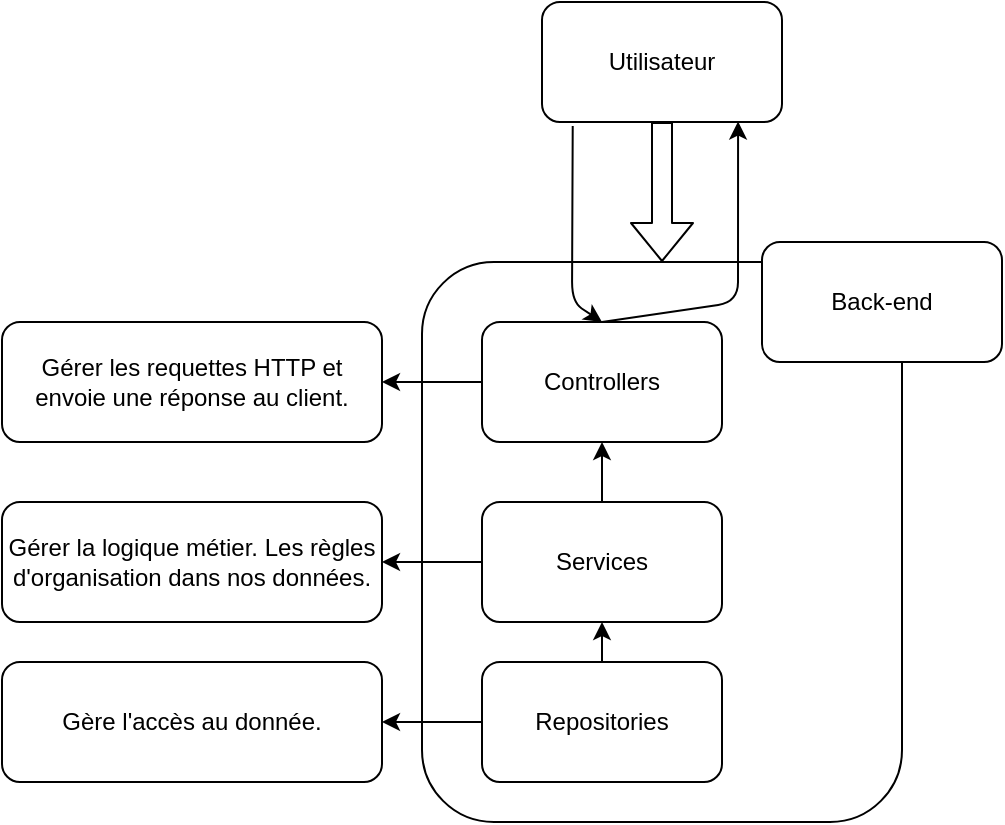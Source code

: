 <mxfile>
    <diagram id="IJqSsdvLKl_PI0dxQOjj" name="Page-1">
        <mxGraphModel dx="655" dy="397" grid="1" gridSize="10" guides="1" tooltips="1" connect="1" arrows="1" fold="1" page="1" pageScale="1" pageWidth="1600" pageHeight="900" math="0" shadow="0">
            <root>
                <mxCell id="0"/>
                <mxCell id="1" parent="0"/>
                <mxCell id="2" value="Utilisateur" style="rounded=1;whiteSpace=wrap;html=1;" vertex="1" parent="1">
                    <mxGeometry x="280" y="20" width="120" height="60" as="geometry"/>
                </mxCell>
                <mxCell id="3" value="&lt;div style=&quot;&quot;&gt;&lt;br&gt;&lt;/div&gt;" style="rounded=1;whiteSpace=wrap;html=1;align=center;" vertex="1" parent="1">
                    <mxGeometry x="220" y="150" width="240" height="280" as="geometry"/>
                </mxCell>
                <mxCell id="5" value="Back-end" style="rounded=1;whiteSpace=wrap;html=1;" vertex="1" parent="1">
                    <mxGeometry x="390" y="140" width="120" height="60" as="geometry"/>
                </mxCell>
                <mxCell id="6" value="" style="shape=flexArrow;endArrow=classic;html=1;exitX=0.5;exitY=1;exitDx=0;exitDy=0;entryX=0.5;entryY=0;entryDx=0;entryDy=0;" edge="1" parent="1" source="2" target="3">
                    <mxGeometry width="50" height="50" relative="1" as="geometry">
                        <mxPoint x="310" y="230" as="sourcePoint"/>
                        <mxPoint x="360" y="180" as="targetPoint"/>
                    </mxGeometry>
                </mxCell>
                <mxCell id="10" value="" style="edgeStyle=none;html=1;" edge="1" parent="1" source="7" target="9">
                    <mxGeometry relative="1" as="geometry"/>
                </mxCell>
                <mxCell id="7" value="Controllers" style="rounded=1;whiteSpace=wrap;html=1;" vertex="1" parent="1">
                    <mxGeometry x="250" y="180" width="120" height="60" as="geometry"/>
                </mxCell>
                <mxCell id="13" value="" style="edgeStyle=none;html=1;" edge="1" parent="1" source="8" target="12">
                    <mxGeometry relative="1" as="geometry"/>
                </mxCell>
                <mxCell id="20" value="" style="edgeStyle=none;html=1;" edge="1" parent="1" source="8" target="7">
                    <mxGeometry relative="1" as="geometry"/>
                </mxCell>
                <mxCell id="8" value="Services" style="rounded=1;whiteSpace=wrap;html=1;" vertex="1" parent="1">
                    <mxGeometry x="250" y="270" width="120" height="60" as="geometry"/>
                </mxCell>
                <mxCell id="9" value="Gérer les requettes HTTP et envoie une réponse au client." style="rounded=1;whiteSpace=wrap;html=1;" vertex="1" parent="1">
                    <mxGeometry x="10" y="180" width="190" height="60" as="geometry"/>
                </mxCell>
                <mxCell id="12" value="Gérer la logique métier. Les règles d'organisation dans nos données." style="rounded=1;whiteSpace=wrap;html=1;" vertex="1" parent="1">
                    <mxGeometry x="10" y="270" width="190" height="60" as="geometry"/>
                </mxCell>
                <mxCell id="19" value="" style="edgeStyle=none;html=1;" edge="1" parent="1" source="14" target="15">
                    <mxGeometry relative="1" as="geometry"/>
                </mxCell>
                <mxCell id="14" value="Repositories" style="rounded=1;whiteSpace=wrap;html=1;" vertex="1" parent="1">
                    <mxGeometry x="250" y="350" width="120" height="60" as="geometry"/>
                </mxCell>
                <mxCell id="15" value="Gère l'accès au donnée." style="rounded=1;whiteSpace=wrap;html=1;" vertex="1" parent="1">
                    <mxGeometry x="10" y="350" width="190" height="60" as="geometry"/>
                </mxCell>
                <mxCell id="21" value="" style="endArrow=classic;html=1;exitX=0.5;exitY=0;exitDx=0;exitDy=0;entryX=0.5;entryY=1;entryDx=0;entryDy=0;" edge="1" parent="1" source="14" target="8">
                    <mxGeometry width="50" height="50" relative="1" as="geometry">
                        <mxPoint x="310" y="290" as="sourcePoint"/>
                        <mxPoint x="360" y="240" as="targetPoint"/>
                    </mxGeometry>
                </mxCell>
                <mxCell id="22" value="" style="endArrow=classic;html=1;entryX=0.817;entryY=0.996;entryDx=0;entryDy=0;entryPerimeter=0;" edge="1" parent="1" target="2">
                    <mxGeometry width="50" height="50" relative="1" as="geometry">
                        <mxPoint x="310" y="180" as="sourcePoint"/>
                        <mxPoint x="380" y="90" as="targetPoint"/>
                        <Array as="points">
                            <mxPoint x="378" y="170"/>
                        </Array>
                    </mxGeometry>
                </mxCell>
                <mxCell id="23" value="" style="endArrow=classic;html=1;entryX=0.5;entryY=0;entryDx=0;entryDy=0;exitX=0.128;exitY=1.034;exitDx=0;exitDy=0;exitPerimeter=0;" edge="1" parent="1" source="2" target="7">
                    <mxGeometry width="50" height="50" relative="1" as="geometry">
                        <mxPoint x="270" y="120" as="sourcePoint"/>
                        <mxPoint x="310" y="110" as="targetPoint"/>
                        <Array as="points">
                            <mxPoint x="295" y="170"/>
                        </Array>
                    </mxGeometry>
                </mxCell>
            </root>
        </mxGraphModel>
    </diagram>
</mxfile>